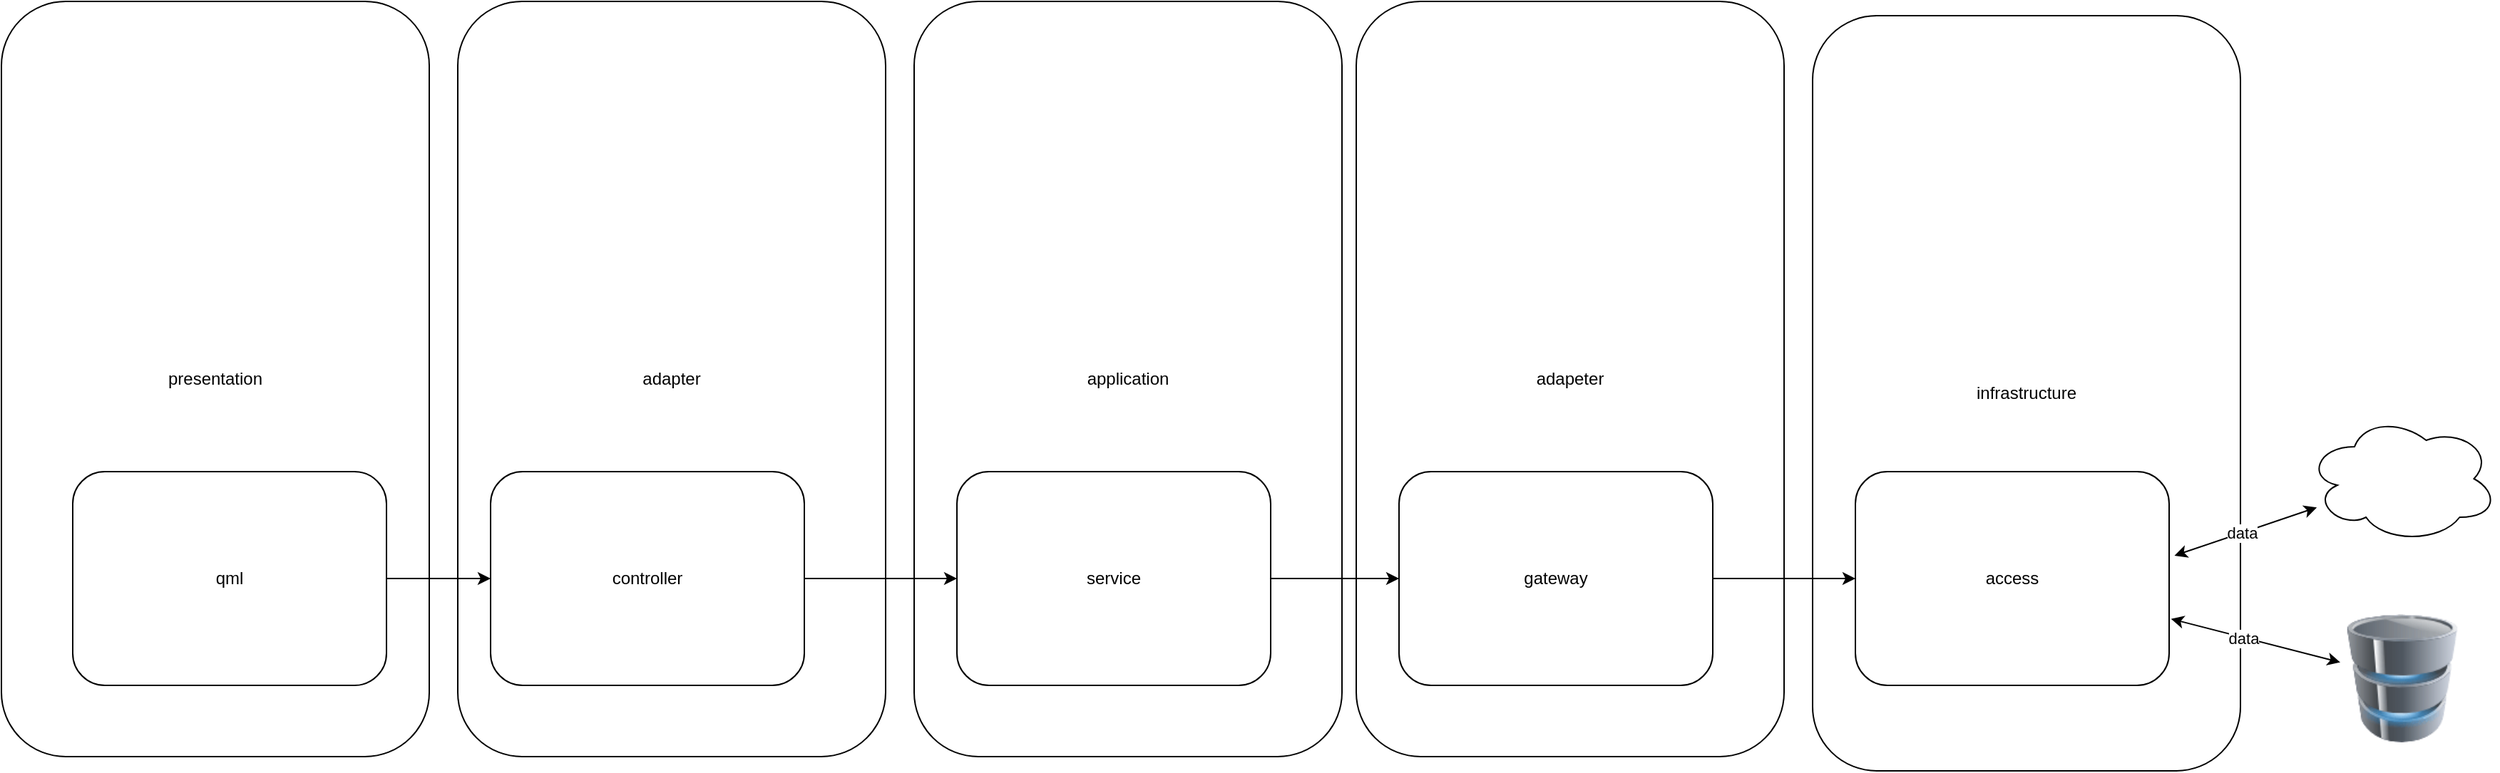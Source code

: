 <mxfile version="22.1.2" type="device">
  <diagram id="prtHgNgQTEPvFCAcTncT" name="Page-1">
    <mxGraphModel dx="2885" dy="2349" grid="1" gridSize="10" guides="1" tooltips="1" connect="1" arrows="1" fold="1" page="1" pageScale="1" pageWidth="827" pageHeight="1169" math="0" shadow="0">
      <root>
        <mxCell id="0" />
        <mxCell id="1" parent="0" />
        <mxCell id="azNomzNMd2rxp7srIhsk-21" value="adapter" style="rounded=1;whiteSpace=wrap;html=1;" parent="1" vertex="1">
          <mxGeometry x="280" y="-30" width="300" height="530" as="geometry" />
        </mxCell>
        <mxCell id="azNomzNMd2rxp7srIhsk-22" value="application" style="rounded=1;whiteSpace=wrap;html=1;" parent="1" vertex="1">
          <mxGeometry x="600" y="-30" width="300" height="530" as="geometry" />
        </mxCell>
        <mxCell id="azNomzNMd2rxp7srIhsk-23" value="adapeter" style="rounded=1;whiteSpace=wrap;html=1;" parent="1" vertex="1">
          <mxGeometry x="910" y="-30" width="300" height="530" as="geometry" />
        </mxCell>
        <mxCell id="azNomzNMd2rxp7srIhsk-24" value="infrastructure" style="rounded=1;whiteSpace=wrap;html=1;" parent="1" vertex="1">
          <mxGeometry x="1230" y="-20" width="300" height="530" as="geometry" />
        </mxCell>
        <mxCell id="azNomzNMd2rxp7srIhsk-20" value="presentation" style="rounded=1;whiteSpace=wrap;html=1;" parent="1" vertex="1">
          <mxGeometry x="-40" y="-30" width="300" height="530" as="geometry" />
        </mxCell>
        <mxCell id="azNomzNMd2rxp7srIhsk-2" style="edgeStyle=orthogonalEdgeStyle;rounded=0;orthogonalLoop=1;jettySize=auto;html=1;entryX=0;entryY=0.5;entryDx=0;entryDy=0;" parent="1" source="azNomzNMd2rxp7srIhsk-1" target="azNomzNMd2rxp7srIhsk-3" edge="1">
          <mxGeometry relative="1" as="geometry">
            <mxPoint x="340" y="375" as="targetPoint" />
          </mxGeometry>
        </mxCell>
        <mxCell id="azNomzNMd2rxp7srIhsk-1" value="qml" style="rounded=1;whiteSpace=wrap;html=1;" parent="1" vertex="1">
          <mxGeometry x="10" y="300" width="220" height="150" as="geometry" />
        </mxCell>
        <mxCell id="azNomzNMd2rxp7srIhsk-7" style="edgeStyle=orthogonalEdgeStyle;rounded=0;orthogonalLoop=1;jettySize=auto;html=1;" parent="1" source="azNomzNMd2rxp7srIhsk-3" target="azNomzNMd2rxp7srIhsk-4" edge="1">
          <mxGeometry relative="1" as="geometry" />
        </mxCell>
        <mxCell id="azNomzNMd2rxp7srIhsk-3" value="controller" style="rounded=1;whiteSpace=wrap;html=1;" parent="1" vertex="1">
          <mxGeometry x="303" y="300" width="220" height="150" as="geometry" />
        </mxCell>
        <mxCell id="azNomzNMd2rxp7srIhsk-8" style="edgeStyle=orthogonalEdgeStyle;rounded=0;orthogonalLoop=1;jettySize=auto;html=1;entryX=0;entryY=0.5;entryDx=0;entryDy=0;" parent="1" source="azNomzNMd2rxp7srIhsk-4" target="azNomzNMd2rxp7srIhsk-5" edge="1">
          <mxGeometry relative="1" as="geometry" />
        </mxCell>
        <mxCell id="azNomzNMd2rxp7srIhsk-4" value="service" style="rounded=1;whiteSpace=wrap;html=1;" parent="1" vertex="1">
          <mxGeometry x="630" y="300" width="220" height="150" as="geometry" />
        </mxCell>
        <mxCell id="azNomzNMd2rxp7srIhsk-9" style="edgeStyle=orthogonalEdgeStyle;rounded=0;orthogonalLoop=1;jettySize=auto;html=1;" parent="1" source="azNomzNMd2rxp7srIhsk-5" target="azNomzNMd2rxp7srIhsk-6" edge="1">
          <mxGeometry relative="1" as="geometry" />
        </mxCell>
        <mxCell id="azNomzNMd2rxp7srIhsk-5" value="gateway" style="rounded=1;whiteSpace=wrap;html=1;" parent="1" vertex="1">
          <mxGeometry x="940" y="300" width="220" height="150" as="geometry" />
        </mxCell>
        <mxCell id="azNomzNMd2rxp7srIhsk-6" value="access" style="rounded=1;whiteSpace=wrap;html=1;" parent="1" vertex="1">
          <mxGeometry x="1260" y="300" width="220" height="150" as="geometry" />
        </mxCell>
        <mxCell id="azNomzNMd2rxp7srIhsk-11" value="" style="ellipse;shape=cloud;whiteSpace=wrap;html=1;" parent="1" vertex="1">
          <mxGeometry x="1576.5" y="260" width="134" height="90" as="geometry" />
        </mxCell>
        <mxCell id="azNomzNMd2rxp7srIhsk-12" value="" style="image;html=1;image=img/lib/clip_art/computers/Database_128x128.png" parent="1" vertex="1">
          <mxGeometry x="1600" y="400" width="87" height="90" as="geometry" />
        </mxCell>
        <mxCell id="azNomzNMd2rxp7srIhsk-13" value="" style="endArrow=classic;startArrow=classic;html=1;rounded=0;exitX=1.017;exitY=0.393;exitDx=0;exitDy=0;exitPerimeter=0;" parent="1" source="azNomzNMd2rxp7srIhsk-6" target="azNomzNMd2rxp7srIhsk-11" edge="1">
          <mxGeometry width="50" height="50" relative="1" as="geometry">
            <mxPoint x="1520" y="360" as="sourcePoint" />
            <mxPoint x="1570" y="310" as="targetPoint" />
          </mxGeometry>
        </mxCell>
        <mxCell id="azNomzNMd2rxp7srIhsk-15" value="data" style="edgeLabel;html=1;align=center;verticalAlign=middle;resizable=0;points=[];" parent="azNomzNMd2rxp7srIhsk-13" vertex="1" connectable="0">
          <mxGeometry x="-0.064" relative="1" as="geometry">
            <mxPoint as="offset" />
          </mxGeometry>
        </mxCell>
        <mxCell id="azNomzNMd2rxp7srIhsk-14" value="" style="endArrow=classic;startArrow=classic;html=1;rounded=0;exitX=1.006;exitY=0.689;exitDx=0;exitDy=0;exitPerimeter=0;" parent="1" source="azNomzNMd2rxp7srIhsk-6" target="azNomzNMd2rxp7srIhsk-12" edge="1">
          <mxGeometry width="50" height="50" relative="1" as="geometry">
            <mxPoint x="1494" y="369" as="sourcePoint" />
            <mxPoint x="1594" y="335" as="targetPoint" />
          </mxGeometry>
        </mxCell>
        <mxCell id="azNomzNMd2rxp7srIhsk-16" value="data" style="edgeLabel;html=1;align=center;verticalAlign=middle;resizable=0;points=[];" parent="azNomzNMd2rxp7srIhsk-14" vertex="1" connectable="0">
          <mxGeometry x="-0.153" relative="1" as="geometry">
            <mxPoint as="offset" />
          </mxGeometry>
        </mxCell>
      </root>
    </mxGraphModel>
  </diagram>
</mxfile>
